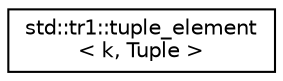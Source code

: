 digraph "Graphical Class Hierarchy"
{
  edge [fontname="Helvetica",fontsize="10",labelfontname="Helvetica",labelfontsize="10"];
  node [fontname="Helvetica",fontsize="10",shape=record];
  rankdir="LR";
  Node1 [label="std::tr1::tuple_element\l\< k, Tuple \>",height=0.2,width=0.4,color="black", fillcolor="white", style="filled",URL="$structstd_1_1tr1_1_1tuple__element.html"];
}

